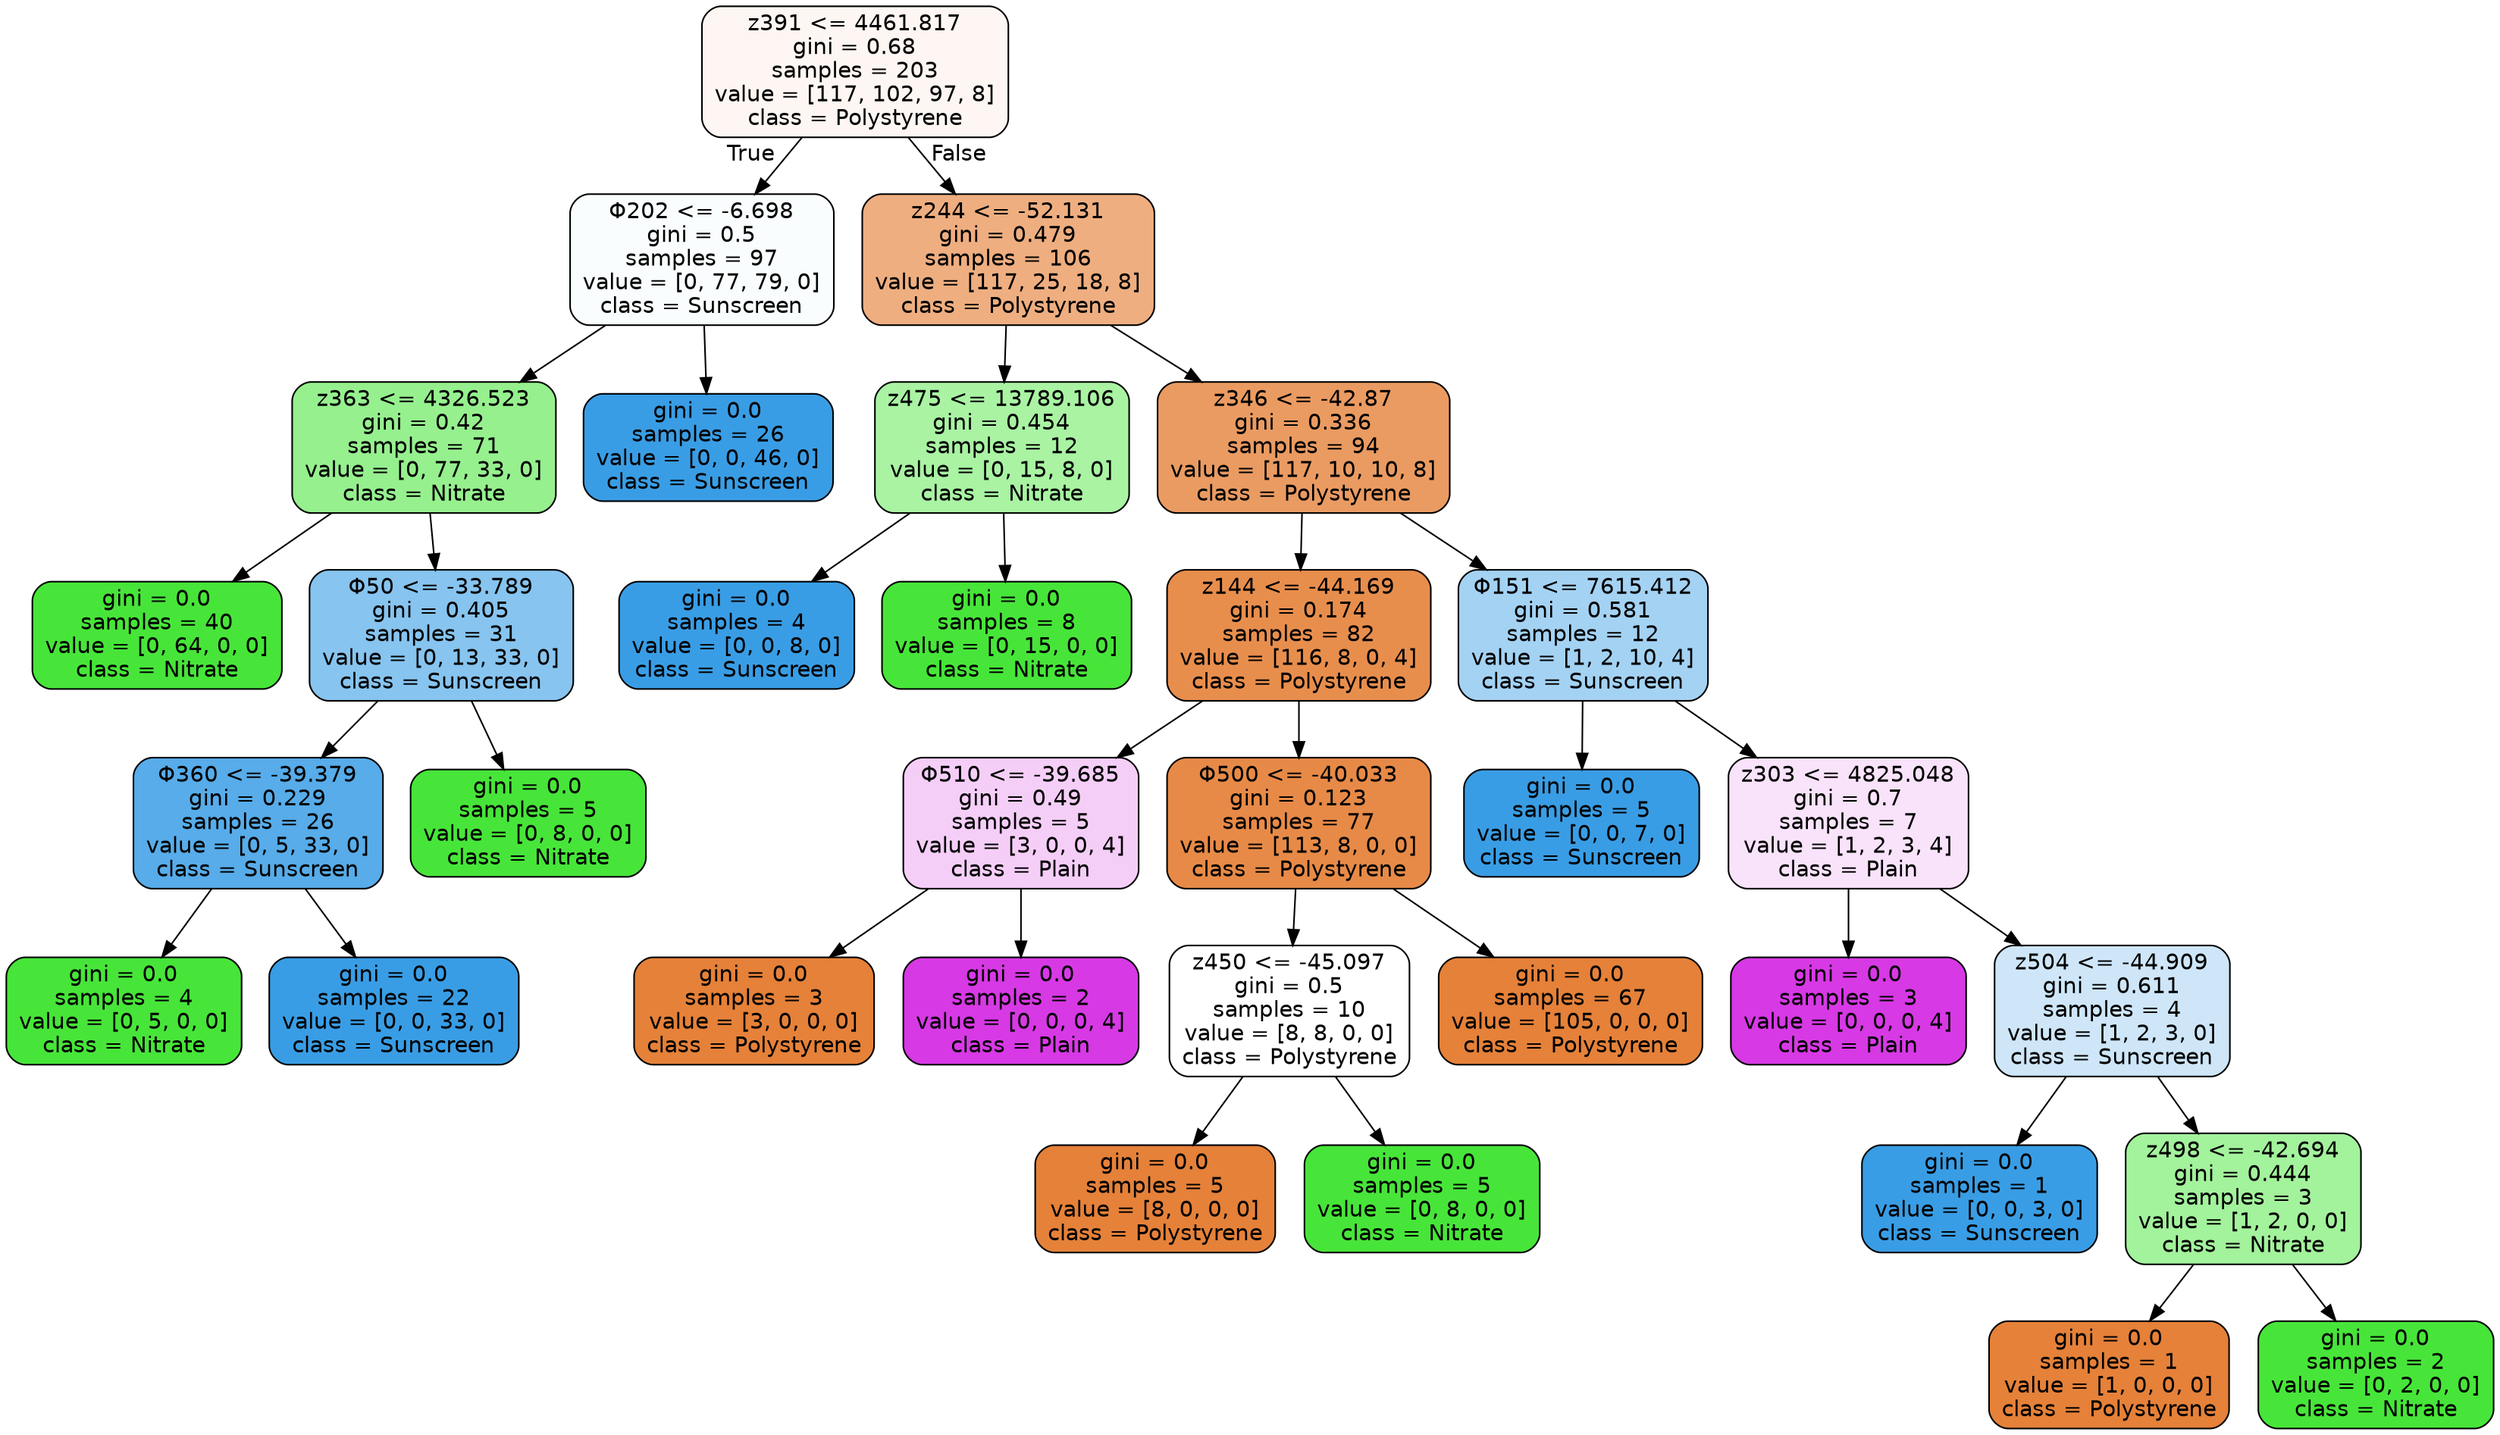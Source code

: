 digraph Tree {
node [shape=box, style="filled, rounded", color="black", fontname="helvetica"] ;
edge [fontname="helvetica"] ;
0 [label="z391 <= 4461.817\ngini = 0.68\nsamples = 203\nvalue = [117, 102, 97, 8]\nclass = Polystyrene", fillcolor="#fdf6f2"] ;
1 [label="Φ202 <= -6.698\ngini = 0.5\nsamples = 97\nvalue = [0, 77, 79, 0]\nclass = Sunscreen", fillcolor="#fafdfe"] ;
0 -> 1 [labeldistance=2.5, labelangle=45, headlabel="True"] ;
2 [label="z363 <= 4326.523\ngini = 0.42\nsamples = 71\nvalue = [0, 77, 33, 0]\nclass = Nitrate", fillcolor="#96f08e"] ;
1 -> 2 ;
3 [label="gini = 0.0\nsamples = 40\nvalue = [0, 64, 0, 0]\nclass = Nitrate", fillcolor="#47e539"] ;
2 -> 3 ;
4 [label="Φ50 <= -33.789\ngini = 0.405\nsamples = 31\nvalue = [0, 13, 33, 0]\nclass = Sunscreen", fillcolor="#87c4ef"] ;
2 -> 4 ;
5 [label="Φ360 <= -39.379\ngini = 0.229\nsamples = 26\nvalue = [0, 5, 33, 0]\nclass = Sunscreen", fillcolor="#57ace9"] ;
4 -> 5 ;
6 [label="gini = 0.0\nsamples = 4\nvalue = [0, 5, 0, 0]\nclass = Nitrate", fillcolor="#47e539"] ;
5 -> 6 ;
7 [label="gini = 0.0\nsamples = 22\nvalue = [0, 0, 33, 0]\nclass = Sunscreen", fillcolor="#399de5"] ;
5 -> 7 ;
8 [label="gini = 0.0\nsamples = 5\nvalue = [0, 8, 0, 0]\nclass = Nitrate", fillcolor="#47e539"] ;
4 -> 8 ;
9 [label="gini = 0.0\nsamples = 26\nvalue = [0, 0, 46, 0]\nclass = Sunscreen", fillcolor="#399de5"] ;
1 -> 9 ;
10 [label="z244 <= -52.131\ngini = 0.479\nsamples = 106\nvalue = [117, 25, 18, 8]\nclass = Polystyrene", fillcolor="#eeae80"] ;
0 -> 10 [labeldistance=2.5, labelangle=-45, headlabel="False"] ;
11 [label="z475 <= 13789.106\ngini = 0.454\nsamples = 12\nvalue = [0, 15, 8, 0]\nclass = Nitrate", fillcolor="#a9f3a3"] ;
10 -> 11 ;
12 [label="gini = 0.0\nsamples = 4\nvalue = [0, 0, 8, 0]\nclass = Sunscreen", fillcolor="#399de5"] ;
11 -> 12 ;
13 [label="gini = 0.0\nsamples = 8\nvalue = [0, 15, 0, 0]\nclass = Nitrate", fillcolor="#47e539"] ;
11 -> 13 ;
14 [label="z346 <= -42.87\ngini = 0.336\nsamples = 94\nvalue = [117, 10, 10, 8]\nclass = Polystyrene", fillcolor="#ea9b62"] ;
10 -> 14 ;
15 [label="z144 <= -44.169\ngini = 0.174\nsamples = 82\nvalue = [116, 8, 0, 4]\nclass = Polystyrene", fillcolor="#e88e4d"] ;
14 -> 15 ;
16 [label="Φ510 <= -39.685\ngini = 0.49\nsamples = 5\nvalue = [3, 0, 0, 4]\nclass = Plain", fillcolor="#f5cef8"] ;
15 -> 16 ;
17 [label="gini = 0.0\nsamples = 3\nvalue = [3, 0, 0, 0]\nclass = Polystyrene", fillcolor="#e58139"] ;
16 -> 17 ;
18 [label="gini = 0.0\nsamples = 2\nvalue = [0, 0, 0, 4]\nclass = Plain", fillcolor="#d739e5"] ;
16 -> 18 ;
19 [label="Φ500 <= -40.033\ngini = 0.123\nsamples = 77\nvalue = [113, 8, 0, 0]\nclass = Polystyrene", fillcolor="#e78a47"] ;
15 -> 19 ;
20 [label="z450 <= -45.097\ngini = 0.5\nsamples = 10\nvalue = [8, 8, 0, 0]\nclass = Polystyrene", fillcolor="#ffffff"] ;
19 -> 20 ;
21 [label="gini = 0.0\nsamples = 5\nvalue = [8, 0, 0, 0]\nclass = Polystyrene", fillcolor="#e58139"] ;
20 -> 21 ;
22 [label="gini = 0.0\nsamples = 5\nvalue = [0, 8, 0, 0]\nclass = Nitrate", fillcolor="#47e539"] ;
20 -> 22 ;
23 [label="gini = 0.0\nsamples = 67\nvalue = [105, 0, 0, 0]\nclass = Polystyrene", fillcolor="#e58139"] ;
19 -> 23 ;
24 [label="Φ151 <= 7615.412\ngini = 0.581\nsamples = 12\nvalue = [1, 2, 10, 4]\nclass = Sunscreen", fillcolor="#a4d2f3"] ;
14 -> 24 ;
25 [label="gini = 0.0\nsamples = 5\nvalue = [0, 0, 7, 0]\nclass = Sunscreen", fillcolor="#399de5"] ;
24 -> 25 ;
26 [label="z303 <= 4825.048\ngini = 0.7\nsamples = 7\nvalue = [1, 2, 3, 4]\nclass = Plain", fillcolor="#f9e3fb"] ;
24 -> 26 ;
27 [label="gini = 0.0\nsamples = 3\nvalue = [0, 0, 0, 4]\nclass = Plain", fillcolor="#d739e5"] ;
26 -> 27 ;
28 [label="z504 <= -44.909\ngini = 0.611\nsamples = 4\nvalue = [1, 2, 3, 0]\nclass = Sunscreen", fillcolor="#cee6f8"] ;
26 -> 28 ;
29 [label="gini = 0.0\nsamples = 1\nvalue = [0, 0, 3, 0]\nclass = Sunscreen", fillcolor="#399de5"] ;
28 -> 29 ;
30 [label="z498 <= -42.694\ngini = 0.444\nsamples = 3\nvalue = [1, 2, 0, 0]\nclass = Nitrate", fillcolor="#a3f29c"] ;
28 -> 30 ;
31 [label="gini = 0.0\nsamples = 1\nvalue = [1, 0, 0, 0]\nclass = Polystyrene", fillcolor="#e58139"] ;
30 -> 31 ;
32 [label="gini = 0.0\nsamples = 2\nvalue = [0, 2, 0, 0]\nclass = Nitrate", fillcolor="#47e539"] ;
30 -> 32 ;
}